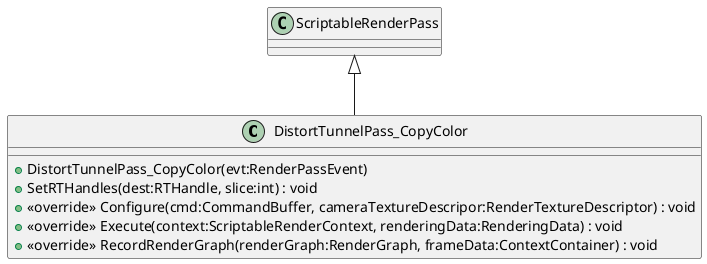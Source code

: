 @startuml
class DistortTunnelPass_CopyColor {
    + DistortTunnelPass_CopyColor(evt:RenderPassEvent)
    + SetRTHandles(dest:RTHandle, slice:int) : void
    + <<override>> Configure(cmd:CommandBuffer, cameraTextureDescripor:RenderTextureDescriptor) : void
    + <<override>> Execute(context:ScriptableRenderContext, renderingData:RenderingData) : void
    + <<override>> RecordRenderGraph(renderGraph:RenderGraph, frameData:ContextContainer) : void
}
ScriptableRenderPass <|-- DistortTunnelPass_CopyColor
@enduml
